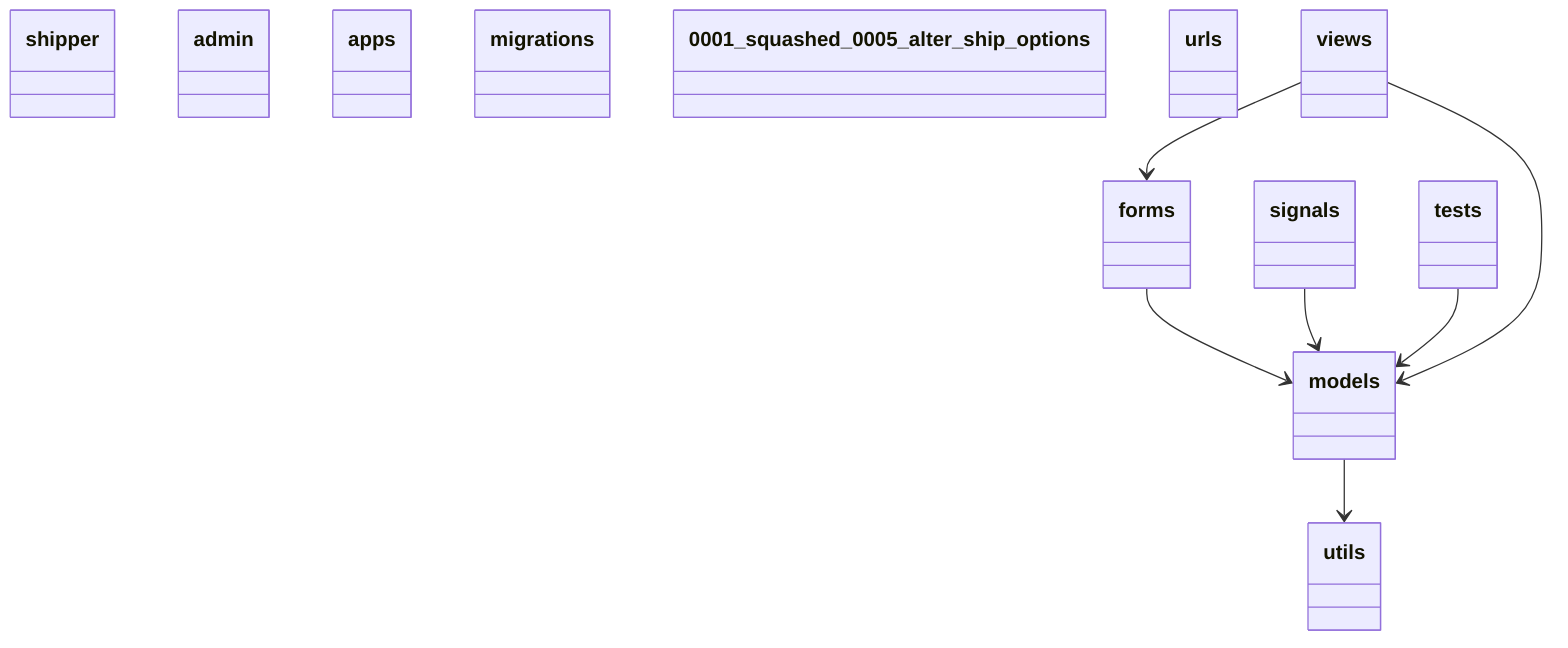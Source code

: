 classDiagram
  class shipper {
  }
  class admin {
  }
  class apps {
  }
  class forms {
  }
  class migrations {
  }
  class 0001_squashed_0005_alter_ship_options {
  }
  class models {
  }
  class signals {
  }
  class tests {
  }
  class urls {
  }
  class utils {
  }
  class views {
  }
  forms --> models
  models --> utils
  signals --> models
  tests --> models
  views --> forms
  views --> models